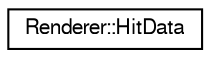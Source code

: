 digraph "Graphical Class Hierarchy"
{
  edge [fontname="FreeSans",fontsize="10",labelfontname="FreeSans",labelfontsize="10"];
  node [fontname="FreeSans",fontsize="10",shape=record];
  rankdir="LR";
  Node1 [label="Renderer::HitData",height=0.2,width=0.4,color="black", fillcolor="white", style="filled",URL="$structRenderer_1_1HitData.html"];
}
